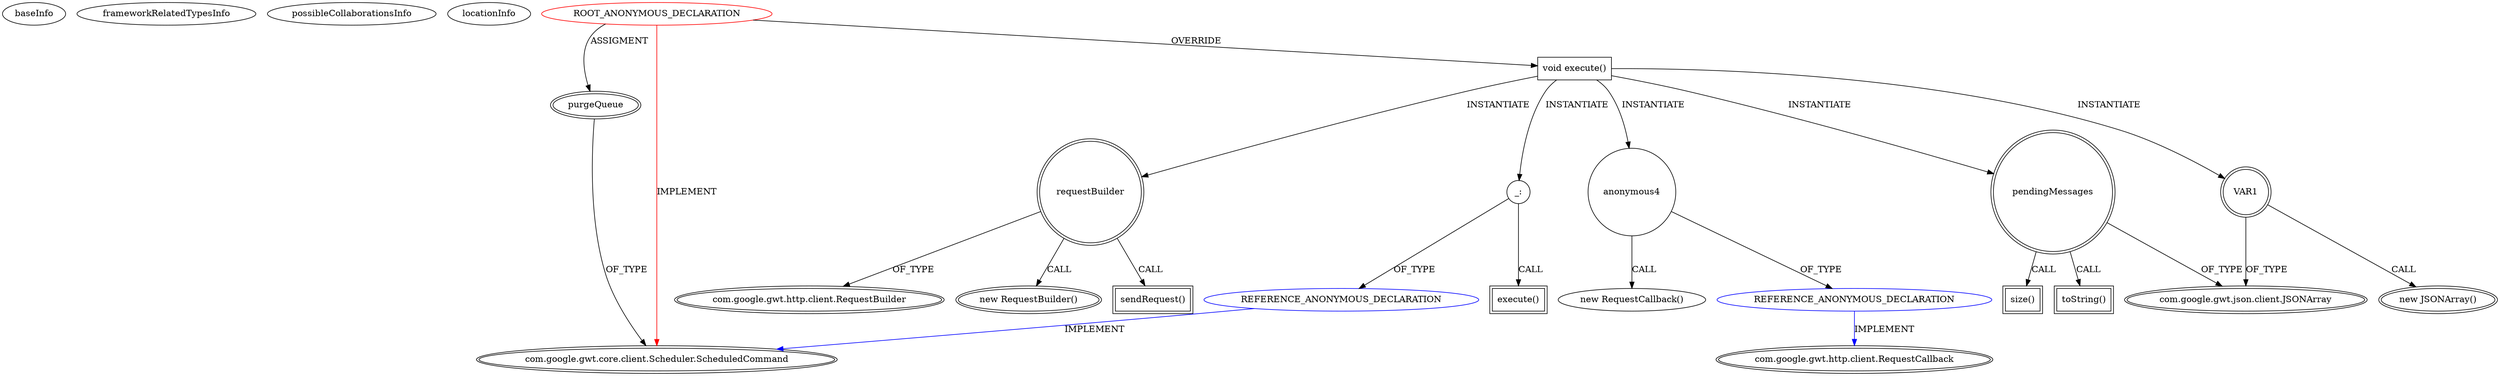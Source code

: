 digraph {
baseInfo[graphId=171,category="extension_graph",isAnonymous=true,possibleRelation=true]
frameworkRelatedTypesInfo[0="com.google.gwt.core.client.Scheduler.ScheduledCommand"]
possibleCollaborationsInfo[0="171~OVERRIDING_METHOD_DECLARATION-METHOD_CALL-~com.google.gwt.core.client.Scheduler.ScheduledCommand ~com.google.gwt.core.client.Scheduler.ScheduledCommand ~true~true",1="171~OVERRIDING_METHOD_DECLARATION-INSTANTIATION-~com.google.gwt.core.client.Scheduler.ScheduledCommand ~com.google.gwt.http.client.RequestCallback ~true~true"]
locationInfo[projectName="Legioth-RemoteConsole",filePath="/Legioth-RemoteConsole/RemoteConsole-master/src/org/vaadin/remoteconsole/client/RemoteConsole.java",contextSignature="RemoteConsole",graphId="171"]
0[label="ROOT_ANONYMOUS_DECLARATION",vertexType="ROOT_ANONYMOUS_DECLARATION",isFrameworkType=false,color=red]
1[label="com.google.gwt.core.client.Scheduler.ScheduledCommand",vertexType="FRAMEWORK_INTERFACE_TYPE",isFrameworkType=true,peripheries=2]
2[label="purgeQueue",vertexType="OUTSIDE_VARIABLE_EXPRESION",isFrameworkType=true,peripheries=2]
4[label="void execute()",vertexType="OVERRIDING_METHOD_DECLARATION",isFrameworkType=false,shape=box]
5[label="pendingMessages",vertexType="VARIABLE_EXPRESION",isFrameworkType=true,peripheries=2,shape=circle]
7[label="com.google.gwt.json.client.JSONArray",vertexType="FRAMEWORK_CLASS_TYPE",isFrameworkType=true,peripheries=2]
6[label="toString()",vertexType="INSIDE_CALL",isFrameworkType=true,peripheries=2,shape=box]
9[label="VAR1",vertexType="VARIABLE_EXPRESION",isFrameworkType=true,peripheries=2,shape=circle]
8[label="new JSONArray()",vertexType="CONSTRUCTOR_CALL",isFrameworkType=true,peripheries=2]
12[label="requestBuilder",vertexType="VARIABLE_EXPRESION",isFrameworkType=true,peripheries=2,shape=circle]
13[label="com.google.gwt.http.client.RequestBuilder",vertexType="FRAMEWORK_CLASS_TYPE",isFrameworkType=true,peripheries=2]
11[label="new RequestBuilder()",vertexType="CONSTRUCTOR_CALL",isFrameworkType=true,peripheries=2]
15[label="sendRequest()",vertexType="INSIDE_CALL",isFrameworkType=true,peripheries=2,shape=box]
17[label="anonymous4",vertexType="VARIABLE_EXPRESION",isFrameworkType=false,shape=circle]
18[label="REFERENCE_ANONYMOUS_DECLARATION",vertexType="REFERENCE_ANONYMOUS_DECLARATION",isFrameworkType=false,color=blue]
19[label="com.google.gwt.http.client.RequestCallback",vertexType="FRAMEWORK_INTERFACE_TYPE",isFrameworkType=true,peripheries=2]
16[label="new RequestCallback()",vertexType="CONSTRUCTOR_CALL",isFrameworkType=false]
21[label="size()",vertexType="INSIDE_CALL",isFrameworkType=true,peripheries=2,shape=box]
22[label="_:",vertexType="VARIABLE_EXPRESION",isFrameworkType=false,shape=circle]
24[label="REFERENCE_ANONYMOUS_DECLARATION",vertexType="REFERENCE_ANONYMOUS_DECLARATION",isFrameworkType=false,color=blue]
23[label="execute()",vertexType="INSIDE_CALL",isFrameworkType=true,peripheries=2,shape=box]
0->1[label="IMPLEMENT",color=red]
0->2[label="ASSIGMENT"]
2->1[label="OF_TYPE"]
0->4[label="OVERRIDE"]
4->5[label="INSTANTIATE"]
5->7[label="OF_TYPE"]
5->6[label="CALL"]
4->9[label="INSTANTIATE"]
9->7[label="OF_TYPE"]
9->8[label="CALL"]
4->12[label="INSTANTIATE"]
12->13[label="OF_TYPE"]
12->11[label="CALL"]
12->15[label="CALL"]
4->17[label="INSTANTIATE"]
18->19[label="IMPLEMENT",color=blue]
17->18[label="OF_TYPE"]
17->16[label="CALL"]
5->21[label="CALL"]
4->22[label="INSTANTIATE"]
24->1[label="IMPLEMENT",color=blue]
22->24[label="OF_TYPE"]
22->23[label="CALL"]
}
